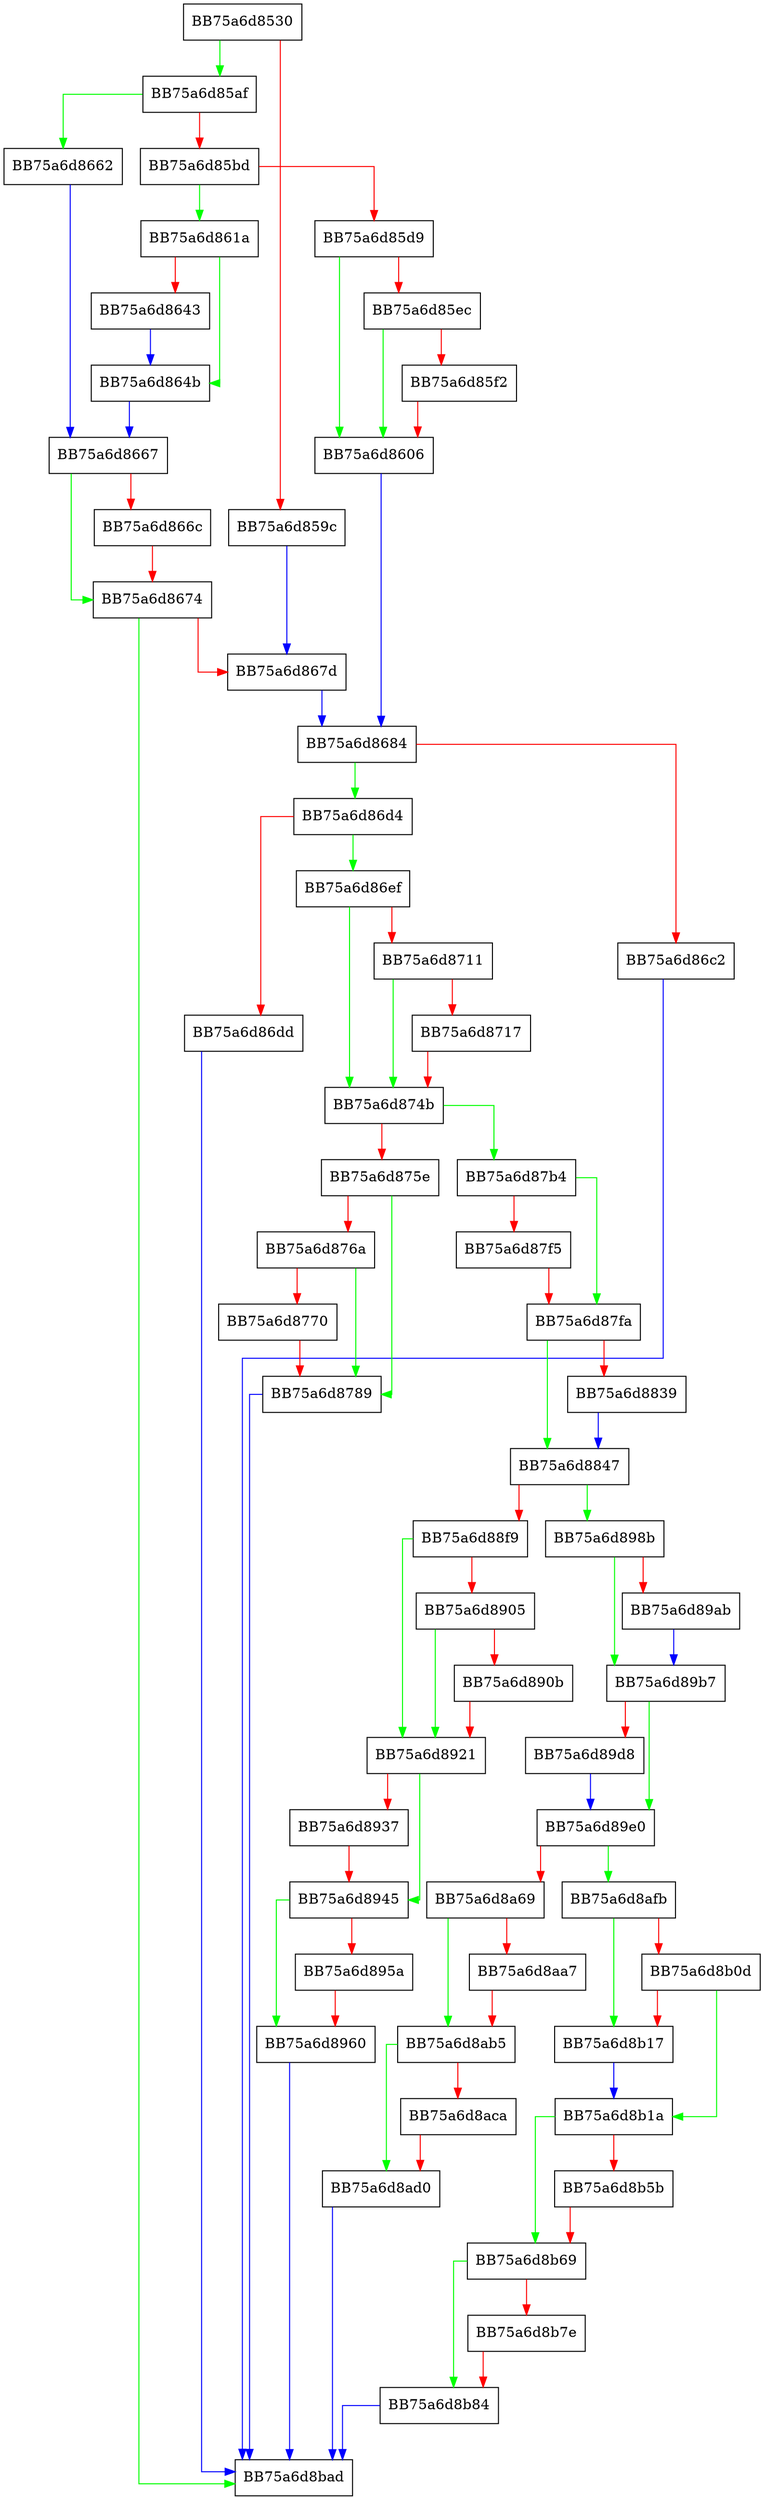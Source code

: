 digraph ScanFile {
  node [shape="box"];
  graph [splines=ortho];
  BB75a6d8530 -> BB75a6d85af [color="green"];
  BB75a6d8530 -> BB75a6d859c [color="red"];
  BB75a6d859c -> BB75a6d867d [color="blue"];
  BB75a6d85af -> BB75a6d8662 [color="green"];
  BB75a6d85af -> BB75a6d85bd [color="red"];
  BB75a6d85bd -> BB75a6d861a [color="green"];
  BB75a6d85bd -> BB75a6d85d9 [color="red"];
  BB75a6d85d9 -> BB75a6d8606 [color="green"];
  BB75a6d85d9 -> BB75a6d85ec [color="red"];
  BB75a6d85ec -> BB75a6d8606 [color="green"];
  BB75a6d85ec -> BB75a6d85f2 [color="red"];
  BB75a6d85f2 -> BB75a6d8606 [color="red"];
  BB75a6d8606 -> BB75a6d8684 [color="blue"];
  BB75a6d861a -> BB75a6d864b [color="green"];
  BB75a6d861a -> BB75a6d8643 [color="red"];
  BB75a6d8643 -> BB75a6d864b [color="blue"];
  BB75a6d864b -> BB75a6d8667 [color="blue"];
  BB75a6d8662 -> BB75a6d8667 [color="blue"];
  BB75a6d8667 -> BB75a6d8674 [color="green"];
  BB75a6d8667 -> BB75a6d866c [color="red"];
  BB75a6d866c -> BB75a6d8674 [color="red"];
  BB75a6d8674 -> BB75a6d8bad [color="green"];
  BB75a6d8674 -> BB75a6d867d [color="red"];
  BB75a6d867d -> BB75a6d8684 [color="blue"];
  BB75a6d8684 -> BB75a6d86d4 [color="green"];
  BB75a6d8684 -> BB75a6d86c2 [color="red"];
  BB75a6d86c2 -> BB75a6d8bad [color="blue"];
  BB75a6d86d4 -> BB75a6d86ef [color="green"];
  BB75a6d86d4 -> BB75a6d86dd [color="red"];
  BB75a6d86dd -> BB75a6d8bad [color="blue"];
  BB75a6d86ef -> BB75a6d874b [color="green"];
  BB75a6d86ef -> BB75a6d8711 [color="red"];
  BB75a6d8711 -> BB75a6d874b [color="green"];
  BB75a6d8711 -> BB75a6d8717 [color="red"];
  BB75a6d8717 -> BB75a6d874b [color="red"];
  BB75a6d874b -> BB75a6d87b4 [color="green"];
  BB75a6d874b -> BB75a6d875e [color="red"];
  BB75a6d875e -> BB75a6d8789 [color="green"];
  BB75a6d875e -> BB75a6d876a [color="red"];
  BB75a6d876a -> BB75a6d8789 [color="green"];
  BB75a6d876a -> BB75a6d8770 [color="red"];
  BB75a6d8770 -> BB75a6d8789 [color="red"];
  BB75a6d8789 -> BB75a6d8bad [color="blue"];
  BB75a6d87b4 -> BB75a6d87fa [color="green"];
  BB75a6d87b4 -> BB75a6d87f5 [color="red"];
  BB75a6d87f5 -> BB75a6d87fa [color="red"];
  BB75a6d87fa -> BB75a6d8847 [color="green"];
  BB75a6d87fa -> BB75a6d8839 [color="red"];
  BB75a6d8839 -> BB75a6d8847 [color="blue"];
  BB75a6d8847 -> BB75a6d898b [color="green"];
  BB75a6d8847 -> BB75a6d88f9 [color="red"];
  BB75a6d88f9 -> BB75a6d8921 [color="green"];
  BB75a6d88f9 -> BB75a6d8905 [color="red"];
  BB75a6d8905 -> BB75a6d8921 [color="green"];
  BB75a6d8905 -> BB75a6d890b [color="red"];
  BB75a6d890b -> BB75a6d8921 [color="red"];
  BB75a6d8921 -> BB75a6d8945 [color="green"];
  BB75a6d8921 -> BB75a6d8937 [color="red"];
  BB75a6d8937 -> BB75a6d8945 [color="red"];
  BB75a6d8945 -> BB75a6d8960 [color="green"];
  BB75a6d8945 -> BB75a6d895a [color="red"];
  BB75a6d895a -> BB75a6d8960 [color="red"];
  BB75a6d8960 -> BB75a6d8bad [color="blue"];
  BB75a6d898b -> BB75a6d89b7 [color="green"];
  BB75a6d898b -> BB75a6d89ab [color="red"];
  BB75a6d89ab -> BB75a6d89b7 [color="blue"];
  BB75a6d89b7 -> BB75a6d89e0 [color="green"];
  BB75a6d89b7 -> BB75a6d89d8 [color="red"];
  BB75a6d89d8 -> BB75a6d89e0 [color="blue"];
  BB75a6d89e0 -> BB75a6d8afb [color="green"];
  BB75a6d89e0 -> BB75a6d8a69 [color="red"];
  BB75a6d8a69 -> BB75a6d8ab5 [color="green"];
  BB75a6d8a69 -> BB75a6d8aa7 [color="red"];
  BB75a6d8aa7 -> BB75a6d8ab5 [color="red"];
  BB75a6d8ab5 -> BB75a6d8ad0 [color="green"];
  BB75a6d8ab5 -> BB75a6d8aca [color="red"];
  BB75a6d8aca -> BB75a6d8ad0 [color="red"];
  BB75a6d8ad0 -> BB75a6d8bad [color="blue"];
  BB75a6d8afb -> BB75a6d8b17 [color="green"];
  BB75a6d8afb -> BB75a6d8b0d [color="red"];
  BB75a6d8b0d -> BB75a6d8b1a [color="green"];
  BB75a6d8b0d -> BB75a6d8b17 [color="red"];
  BB75a6d8b17 -> BB75a6d8b1a [color="blue"];
  BB75a6d8b1a -> BB75a6d8b69 [color="green"];
  BB75a6d8b1a -> BB75a6d8b5b [color="red"];
  BB75a6d8b5b -> BB75a6d8b69 [color="red"];
  BB75a6d8b69 -> BB75a6d8b84 [color="green"];
  BB75a6d8b69 -> BB75a6d8b7e [color="red"];
  BB75a6d8b7e -> BB75a6d8b84 [color="red"];
  BB75a6d8b84 -> BB75a6d8bad [color="blue"];
}